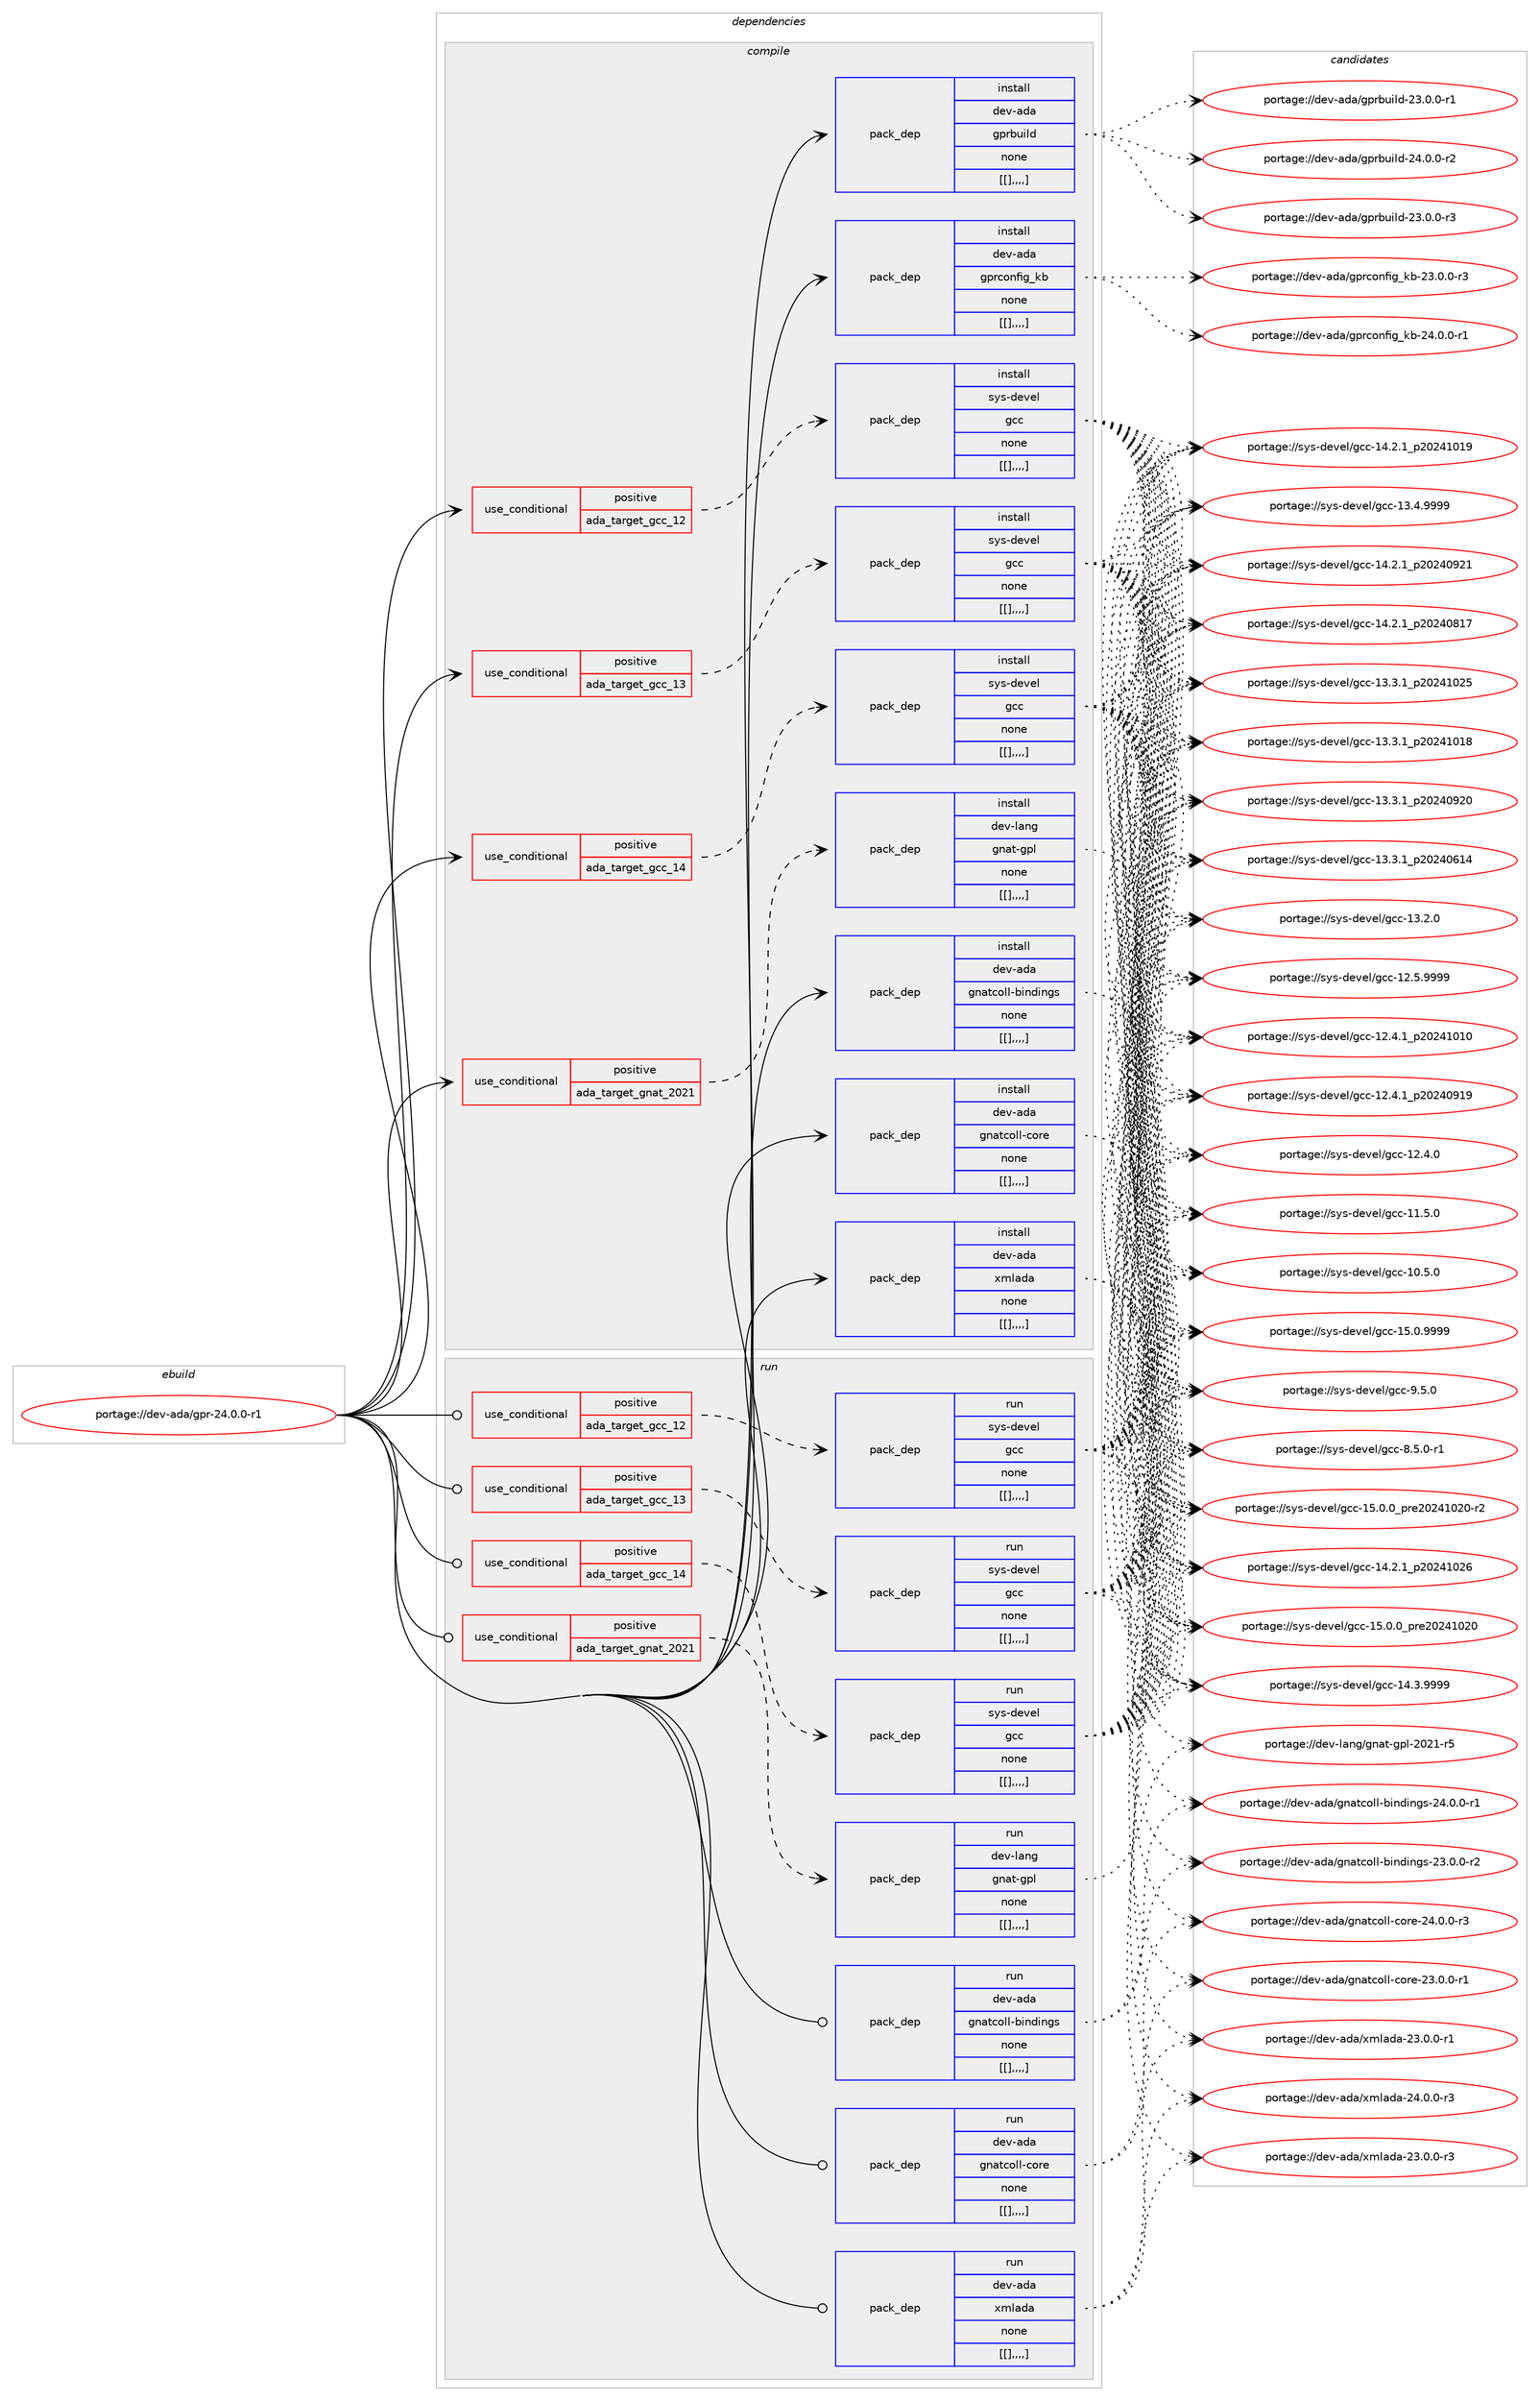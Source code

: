 digraph prolog {

# *************
# Graph options
# *************

newrank=true;
concentrate=true;
compound=true;
graph [rankdir=LR,fontname=Helvetica,fontsize=10,ranksep=1.5];#, ranksep=2.5, nodesep=0.2];
edge  [arrowhead=vee];
node  [fontname=Helvetica,fontsize=10];

# **********
# The ebuild
# **********

subgraph cluster_leftcol {
color=gray;
label=<<i>ebuild</i>>;
id [label="portage://dev-ada/gpr-24.0.0-r1", color=red, width=4, href="../dev-ada/gpr-24.0.0-r1.svg"];
}

# ****************
# The dependencies
# ****************

subgraph cluster_midcol {
color=gray;
label=<<i>dependencies</i>>;
subgraph cluster_compile {
fillcolor="#eeeeee";
style=filled;
label=<<i>compile</i>>;
subgraph cond18018 {
dependency66988 [label=<<TABLE BORDER="0" CELLBORDER="1" CELLSPACING="0" CELLPADDING="4"><TR><TD ROWSPAN="3" CELLPADDING="10">use_conditional</TD></TR><TR><TD>positive</TD></TR><TR><TD>ada_target_gcc_12</TD></TR></TABLE>>, shape=none, color=red];
subgraph pack48021 {
dependency67126 [label=<<TABLE BORDER="0" CELLBORDER="1" CELLSPACING="0" CELLPADDING="4" WIDTH="220"><TR><TD ROWSPAN="6" CELLPADDING="30">pack_dep</TD></TR><TR><TD WIDTH="110">install</TD></TR><TR><TD>sys-devel</TD></TR><TR><TD>gcc</TD></TR><TR><TD>none</TD></TR><TR><TD>[[],,,,]</TD></TR></TABLE>>, shape=none, color=blue];
}
dependency66988:e -> dependency67126:w [weight=20,style="dashed",arrowhead="vee"];
}
id:e -> dependency66988:w [weight=20,style="solid",arrowhead="vee"];
subgraph cond18088 {
dependency67166 [label=<<TABLE BORDER="0" CELLBORDER="1" CELLSPACING="0" CELLPADDING="4"><TR><TD ROWSPAN="3" CELLPADDING="10">use_conditional</TD></TR><TR><TD>positive</TD></TR><TR><TD>ada_target_gcc_13</TD></TR></TABLE>>, shape=none, color=red];
subgraph pack48102 {
dependency67227 [label=<<TABLE BORDER="0" CELLBORDER="1" CELLSPACING="0" CELLPADDING="4" WIDTH="220"><TR><TD ROWSPAN="6" CELLPADDING="30">pack_dep</TD></TR><TR><TD WIDTH="110">install</TD></TR><TR><TD>sys-devel</TD></TR><TR><TD>gcc</TD></TR><TR><TD>none</TD></TR><TR><TD>[[],,,,]</TD></TR></TABLE>>, shape=none, color=blue];
}
dependency67166:e -> dependency67227:w [weight=20,style="dashed",arrowhead="vee"];
}
id:e -> dependency67166:w [weight=20,style="solid",arrowhead="vee"];
subgraph cond18131 {
dependency67269 [label=<<TABLE BORDER="0" CELLBORDER="1" CELLSPACING="0" CELLPADDING="4"><TR><TD ROWSPAN="3" CELLPADDING="10">use_conditional</TD></TR><TR><TD>positive</TD></TR><TR><TD>ada_target_gcc_14</TD></TR></TABLE>>, shape=none, color=red];
subgraph pack48155 {
dependency67271 [label=<<TABLE BORDER="0" CELLBORDER="1" CELLSPACING="0" CELLPADDING="4" WIDTH="220"><TR><TD ROWSPAN="6" CELLPADDING="30">pack_dep</TD></TR><TR><TD WIDTH="110">install</TD></TR><TR><TD>sys-devel</TD></TR><TR><TD>gcc</TD></TR><TR><TD>none</TD></TR><TR><TD>[[],,,,]</TD></TR></TABLE>>, shape=none, color=blue];
}
dependency67269:e -> dependency67271:w [weight=20,style="dashed",arrowhead="vee"];
}
id:e -> dependency67269:w [weight=20,style="solid",arrowhead="vee"];
subgraph cond18138 {
dependency67295 [label=<<TABLE BORDER="0" CELLBORDER="1" CELLSPACING="0" CELLPADDING="4"><TR><TD ROWSPAN="3" CELLPADDING="10">use_conditional</TD></TR><TR><TD>positive</TD></TR><TR><TD>ada_target_gnat_2021</TD></TR></TABLE>>, shape=none, color=red];
subgraph pack48233 {
dependency67396 [label=<<TABLE BORDER="0" CELLBORDER="1" CELLSPACING="0" CELLPADDING="4" WIDTH="220"><TR><TD ROWSPAN="6" CELLPADDING="30">pack_dep</TD></TR><TR><TD WIDTH="110">install</TD></TR><TR><TD>dev-lang</TD></TR><TR><TD>gnat-gpl</TD></TR><TR><TD>none</TD></TR><TR><TD>[[],,,,]</TD></TR></TABLE>>, shape=none, color=blue];
}
dependency67295:e -> dependency67396:w [weight=20,style="dashed",arrowhead="vee"];
}
id:e -> dependency67295:w [weight=20,style="solid",arrowhead="vee"];
subgraph pack48234 {
dependency67446 [label=<<TABLE BORDER="0" CELLBORDER="1" CELLSPACING="0" CELLPADDING="4" WIDTH="220"><TR><TD ROWSPAN="6" CELLPADDING="30">pack_dep</TD></TR><TR><TD WIDTH="110">install</TD></TR><TR><TD>dev-ada</TD></TR><TR><TD>gnatcoll-bindings</TD></TR><TR><TD>none</TD></TR><TR><TD>[[],,,,]</TD></TR></TABLE>>, shape=none, color=blue];
}
id:e -> dependency67446:w [weight=20,style="solid",arrowhead="vee"];
subgraph pack48273 {
dependency67458 [label=<<TABLE BORDER="0" CELLBORDER="1" CELLSPACING="0" CELLPADDING="4" WIDTH="220"><TR><TD ROWSPAN="6" CELLPADDING="30">pack_dep</TD></TR><TR><TD WIDTH="110">install</TD></TR><TR><TD>dev-ada</TD></TR><TR><TD>gnatcoll-core</TD></TR><TR><TD>none</TD></TR><TR><TD>[[],,,,]</TD></TR></TABLE>>, shape=none, color=blue];
}
id:e -> dependency67458:w [weight=20,style="solid",arrowhead="vee"];
subgraph pack48279 {
dependency67478 [label=<<TABLE BORDER="0" CELLBORDER="1" CELLSPACING="0" CELLPADDING="4" WIDTH="220"><TR><TD ROWSPAN="6" CELLPADDING="30">pack_dep</TD></TR><TR><TD WIDTH="110">install</TD></TR><TR><TD>dev-ada</TD></TR><TR><TD>gprbuild</TD></TR><TR><TD>none</TD></TR><TR><TD>[[],,,,]</TD></TR></TABLE>>, shape=none, color=blue];
}
id:e -> dependency67478:w [weight=20,style="solid",arrowhead="vee"];
subgraph pack48327 {
dependency67583 [label=<<TABLE BORDER="0" CELLBORDER="1" CELLSPACING="0" CELLPADDING="4" WIDTH="220"><TR><TD ROWSPAN="6" CELLPADDING="30">pack_dep</TD></TR><TR><TD WIDTH="110">install</TD></TR><TR><TD>dev-ada</TD></TR><TR><TD>gprconfig_kb</TD></TR><TR><TD>none</TD></TR><TR><TD>[[],,,,]</TD></TR></TABLE>>, shape=none, color=blue];
}
id:e -> dependency67583:w [weight=20,style="solid",arrowhead="vee"];
subgraph pack48442 {
dependency67758 [label=<<TABLE BORDER="0" CELLBORDER="1" CELLSPACING="0" CELLPADDING="4" WIDTH="220"><TR><TD ROWSPAN="6" CELLPADDING="30">pack_dep</TD></TR><TR><TD WIDTH="110">install</TD></TR><TR><TD>dev-ada</TD></TR><TR><TD>xmlada</TD></TR><TR><TD>none</TD></TR><TR><TD>[[],,,,]</TD></TR></TABLE>>, shape=none, color=blue];
}
id:e -> dependency67758:w [weight=20,style="solid",arrowhead="vee"];
}
subgraph cluster_compileandrun {
fillcolor="#eeeeee";
style=filled;
label=<<i>compile and run</i>>;
}
subgraph cluster_run {
fillcolor="#eeeeee";
style=filled;
label=<<i>run</i>>;
subgraph cond18278 {
dependency67791 [label=<<TABLE BORDER="0" CELLBORDER="1" CELLSPACING="0" CELLPADDING="4"><TR><TD ROWSPAN="3" CELLPADDING="10">use_conditional</TD></TR><TR><TD>positive</TD></TR><TR><TD>ada_target_gcc_12</TD></TR></TABLE>>, shape=none, color=red];
subgraph pack48545 {
dependency67879 [label=<<TABLE BORDER="0" CELLBORDER="1" CELLSPACING="0" CELLPADDING="4" WIDTH="220"><TR><TD ROWSPAN="6" CELLPADDING="30">pack_dep</TD></TR><TR><TD WIDTH="110">run</TD></TR><TR><TD>sys-devel</TD></TR><TR><TD>gcc</TD></TR><TR><TD>none</TD></TR><TR><TD>[[],,,,]</TD></TR></TABLE>>, shape=none, color=blue];
}
dependency67791:e -> dependency67879:w [weight=20,style="dashed",arrowhead="vee"];
}
id:e -> dependency67791:w [weight=20,style="solid",arrowhead="odot"];
subgraph cond18304 {
dependency67901 [label=<<TABLE BORDER="0" CELLBORDER="1" CELLSPACING="0" CELLPADDING="4"><TR><TD ROWSPAN="3" CELLPADDING="10">use_conditional</TD></TR><TR><TD>positive</TD></TR><TR><TD>ada_target_gcc_13</TD></TR></TABLE>>, shape=none, color=red];
subgraph pack48644 {
dependency67981 [label=<<TABLE BORDER="0" CELLBORDER="1" CELLSPACING="0" CELLPADDING="4" WIDTH="220"><TR><TD ROWSPAN="6" CELLPADDING="30">pack_dep</TD></TR><TR><TD WIDTH="110">run</TD></TR><TR><TD>sys-devel</TD></TR><TR><TD>gcc</TD></TR><TR><TD>none</TD></TR><TR><TD>[[],,,,]</TD></TR></TABLE>>, shape=none, color=blue];
}
dependency67901:e -> dependency67981:w [weight=20,style="dashed",arrowhead="vee"];
}
id:e -> dependency67901:w [weight=20,style="solid",arrowhead="odot"];
subgraph cond18323 {
dependency67987 [label=<<TABLE BORDER="0" CELLBORDER="1" CELLSPACING="0" CELLPADDING="4"><TR><TD ROWSPAN="3" CELLPADDING="10">use_conditional</TD></TR><TR><TD>positive</TD></TR><TR><TD>ada_target_gcc_14</TD></TR></TABLE>>, shape=none, color=red];
subgraph pack48674 {
dependency67988 [label=<<TABLE BORDER="0" CELLBORDER="1" CELLSPACING="0" CELLPADDING="4" WIDTH="220"><TR><TD ROWSPAN="6" CELLPADDING="30">pack_dep</TD></TR><TR><TD WIDTH="110">run</TD></TR><TR><TD>sys-devel</TD></TR><TR><TD>gcc</TD></TR><TR><TD>none</TD></TR><TR><TD>[[],,,,]</TD></TR></TABLE>>, shape=none, color=blue];
}
dependency67987:e -> dependency67988:w [weight=20,style="dashed",arrowhead="vee"];
}
id:e -> dependency67987:w [weight=20,style="solid",arrowhead="odot"];
subgraph cond18325 {
dependency67995 [label=<<TABLE BORDER="0" CELLBORDER="1" CELLSPACING="0" CELLPADDING="4"><TR><TD ROWSPAN="3" CELLPADDING="10">use_conditional</TD></TR><TR><TD>positive</TD></TR><TR><TD>ada_target_gnat_2021</TD></TR></TABLE>>, shape=none, color=red];
subgraph pack48696 {
dependency68013 [label=<<TABLE BORDER="0" CELLBORDER="1" CELLSPACING="0" CELLPADDING="4" WIDTH="220"><TR><TD ROWSPAN="6" CELLPADDING="30">pack_dep</TD></TR><TR><TD WIDTH="110">run</TD></TR><TR><TD>dev-lang</TD></TR><TR><TD>gnat-gpl</TD></TR><TR><TD>none</TD></TR><TR><TD>[[],,,,]</TD></TR></TABLE>>, shape=none, color=blue];
}
dependency67995:e -> dependency68013:w [weight=20,style="dashed",arrowhead="vee"];
}
id:e -> dependency67995:w [weight=20,style="solid",arrowhead="odot"];
subgraph pack48700 {
dependency68029 [label=<<TABLE BORDER="0" CELLBORDER="1" CELLSPACING="0" CELLPADDING="4" WIDTH="220"><TR><TD ROWSPAN="6" CELLPADDING="30">pack_dep</TD></TR><TR><TD WIDTH="110">run</TD></TR><TR><TD>dev-ada</TD></TR><TR><TD>gnatcoll-bindings</TD></TR><TR><TD>none</TD></TR><TR><TD>[[],,,,]</TD></TR></TABLE>>, shape=none, color=blue];
}
id:e -> dependency68029:w [weight=20,style="solid",arrowhead="odot"];
subgraph pack48715 {
dependency68046 [label=<<TABLE BORDER="0" CELLBORDER="1" CELLSPACING="0" CELLPADDING="4" WIDTH="220"><TR><TD ROWSPAN="6" CELLPADDING="30">pack_dep</TD></TR><TR><TD WIDTH="110">run</TD></TR><TR><TD>dev-ada</TD></TR><TR><TD>gnatcoll-core</TD></TR><TR><TD>none</TD></TR><TR><TD>[[],,,,]</TD></TR></TABLE>>, shape=none, color=blue];
}
id:e -> dependency68046:w [weight=20,style="solid",arrowhead="odot"];
subgraph pack48743 {
dependency68063 [label=<<TABLE BORDER="0" CELLBORDER="1" CELLSPACING="0" CELLPADDING="4" WIDTH="220"><TR><TD ROWSPAN="6" CELLPADDING="30">pack_dep</TD></TR><TR><TD WIDTH="110">run</TD></TR><TR><TD>dev-ada</TD></TR><TR><TD>xmlada</TD></TR><TR><TD>none</TD></TR><TR><TD>[[],,,,]</TD></TR></TABLE>>, shape=none, color=blue];
}
id:e -> dependency68063:w [weight=20,style="solid",arrowhead="odot"];
}
}

# **************
# The candidates
# **************

subgraph cluster_choices {
rank=same;
color=gray;
label=<<i>candidates</i>>;

subgraph choice47615 {
color=black;
nodesep=1;
choice1151211154510010111810110847103999945495346484657575757 [label="portage://sys-devel/gcc-15.0.9999", color=red, width=4,href="../sys-devel/gcc-15.0.9999.svg"];
choice11512111545100101118101108471039999454953464846489511211410150485052494850484511450 [label="portage://sys-devel/gcc-15.0.0_pre20241020-r2", color=red, width=4,href="../sys-devel/gcc-15.0.0_pre20241020-r2.svg"];
choice1151211154510010111810110847103999945495346484648951121141015048505249485048 [label="portage://sys-devel/gcc-15.0.0_pre20241020", color=red, width=4,href="../sys-devel/gcc-15.0.0_pre20241020.svg"];
choice1151211154510010111810110847103999945495246514657575757 [label="portage://sys-devel/gcc-14.3.9999", color=red, width=4,href="../sys-devel/gcc-14.3.9999.svg"];
choice1151211154510010111810110847103999945495246504649951125048505249485054 [label="portage://sys-devel/gcc-14.2.1_p20241026", color=red, width=4,href="../sys-devel/gcc-14.2.1_p20241026.svg"];
choice1151211154510010111810110847103999945495246504649951125048505249484957 [label="portage://sys-devel/gcc-14.2.1_p20241019", color=red, width=4,href="../sys-devel/gcc-14.2.1_p20241019.svg"];
choice1151211154510010111810110847103999945495246504649951125048505248575049 [label="portage://sys-devel/gcc-14.2.1_p20240921", color=red, width=4,href="../sys-devel/gcc-14.2.1_p20240921.svg"];
choice1151211154510010111810110847103999945495246504649951125048505248564955 [label="portage://sys-devel/gcc-14.2.1_p20240817", color=red, width=4,href="../sys-devel/gcc-14.2.1_p20240817.svg"];
choice1151211154510010111810110847103999945495146524657575757 [label="portage://sys-devel/gcc-13.4.9999", color=red, width=4,href="../sys-devel/gcc-13.4.9999.svg"];
choice1151211154510010111810110847103999945495146514649951125048505249485053 [label="portage://sys-devel/gcc-13.3.1_p20241025", color=red, width=4,href="../sys-devel/gcc-13.3.1_p20241025.svg"];
choice1151211154510010111810110847103999945495146514649951125048505249484956 [label="portage://sys-devel/gcc-13.3.1_p20241018", color=red, width=4,href="../sys-devel/gcc-13.3.1_p20241018.svg"];
choice1151211154510010111810110847103999945495146514649951125048505248575048 [label="portage://sys-devel/gcc-13.3.1_p20240920", color=red, width=4,href="../sys-devel/gcc-13.3.1_p20240920.svg"];
choice1151211154510010111810110847103999945495146514649951125048505248544952 [label="portage://sys-devel/gcc-13.3.1_p20240614", color=red, width=4,href="../sys-devel/gcc-13.3.1_p20240614.svg"];
choice1151211154510010111810110847103999945495146504648 [label="portage://sys-devel/gcc-13.2.0", color=red, width=4,href="../sys-devel/gcc-13.2.0.svg"];
choice1151211154510010111810110847103999945495046534657575757 [label="portage://sys-devel/gcc-12.5.9999", color=red, width=4,href="../sys-devel/gcc-12.5.9999.svg"];
choice1151211154510010111810110847103999945495046524649951125048505249484948 [label="portage://sys-devel/gcc-12.4.1_p20241010", color=red, width=4,href="../sys-devel/gcc-12.4.1_p20241010.svg"];
choice1151211154510010111810110847103999945495046524649951125048505248574957 [label="portage://sys-devel/gcc-12.4.1_p20240919", color=red, width=4,href="../sys-devel/gcc-12.4.1_p20240919.svg"];
choice1151211154510010111810110847103999945495046524648 [label="portage://sys-devel/gcc-12.4.0", color=red, width=4,href="../sys-devel/gcc-12.4.0.svg"];
choice1151211154510010111810110847103999945494946534648 [label="portage://sys-devel/gcc-11.5.0", color=red, width=4,href="../sys-devel/gcc-11.5.0.svg"];
choice1151211154510010111810110847103999945494846534648 [label="portage://sys-devel/gcc-10.5.0", color=red, width=4,href="../sys-devel/gcc-10.5.0.svg"];
choice11512111545100101118101108471039999455746534648 [label="portage://sys-devel/gcc-9.5.0", color=red, width=4,href="../sys-devel/gcc-9.5.0.svg"];
choice115121115451001011181011084710399994556465346484511449 [label="portage://sys-devel/gcc-8.5.0-r1", color=red, width=4,href="../sys-devel/gcc-8.5.0-r1.svg"];
dependency67126:e -> choice1151211154510010111810110847103999945495346484657575757:w [style=dotted,weight="100"];
dependency67126:e -> choice11512111545100101118101108471039999454953464846489511211410150485052494850484511450:w [style=dotted,weight="100"];
dependency67126:e -> choice1151211154510010111810110847103999945495346484648951121141015048505249485048:w [style=dotted,weight="100"];
dependency67126:e -> choice1151211154510010111810110847103999945495246514657575757:w [style=dotted,weight="100"];
dependency67126:e -> choice1151211154510010111810110847103999945495246504649951125048505249485054:w [style=dotted,weight="100"];
dependency67126:e -> choice1151211154510010111810110847103999945495246504649951125048505249484957:w [style=dotted,weight="100"];
dependency67126:e -> choice1151211154510010111810110847103999945495246504649951125048505248575049:w [style=dotted,weight="100"];
dependency67126:e -> choice1151211154510010111810110847103999945495246504649951125048505248564955:w [style=dotted,weight="100"];
dependency67126:e -> choice1151211154510010111810110847103999945495146524657575757:w [style=dotted,weight="100"];
dependency67126:e -> choice1151211154510010111810110847103999945495146514649951125048505249485053:w [style=dotted,weight="100"];
dependency67126:e -> choice1151211154510010111810110847103999945495146514649951125048505249484956:w [style=dotted,weight="100"];
dependency67126:e -> choice1151211154510010111810110847103999945495146514649951125048505248575048:w [style=dotted,weight="100"];
dependency67126:e -> choice1151211154510010111810110847103999945495146514649951125048505248544952:w [style=dotted,weight="100"];
dependency67126:e -> choice1151211154510010111810110847103999945495146504648:w [style=dotted,weight="100"];
dependency67126:e -> choice1151211154510010111810110847103999945495046534657575757:w [style=dotted,weight="100"];
dependency67126:e -> choice1151211154510010111810110847103999945495046524649951125048505249484948:w [style=dotted,weight="100"];
dependency67126:e -> choice1151211154510010111810110847103999945495046524649951125048505248574957:w [style=dotted,weight="100"];
dependency67126:e -> choice1151211154510010111810110847103999945495046524648:w [style=dotted,weight="100"];
dependency67126:e -> choice1151211154510010111810110847103999945494946534648:w [style=dotted,weight="100"];
dependency67126:e -> choice1151211154510010111810110847103999945494846534648:w [style=dotted,weight="100"];
dependency67126:e -> choice11512111545100101118101108471039999455746534648:w [style=dotted,weight="100"];
dependency67126:e -> choice115121115451001011181011084710399994556465346484511449:w [style=dotted,weight="100"];
}
subgraph choice47686 {
color=black;
nodesep=1;
choice1151211154510010111810110847103999945495346484657575757 [label="portage://sys-devel/gcc-15.0.9999", color=red, width=4,href="../sys-devel/gcc-15.0.9999.svg"];
choice11512111545100101118101108471039999454953464846489511211410150485052494850484511450 [label="portage://sys-devel/gcc-15.0.0_pre20241020-r2", color=red, width=4,href="../sys-devel/gcc-15.0.0_pre20241020-r2.svg"];
choice1151211154510010111810110847103999945495346484648951121141015048505249485048 [label="portage://sys-devel/gcc-15.0.0_pre20241020", color=red, width=4,href="../sys-devel/gcc-15.0.0_pre20241020.svg"];
choice1151211154510010111810110847103999945495246514657575757 [label="portage://sys-devel/gcc-14.3.9999", color=red, width=4,href="../sys-devel/gcc-14.3.9999.svg"];
choice1151211154510010111810110847103999945495246504649951125048505249485054 [label="portage://sys-devel/gcc-14.2.1_p20241026", color=red, width=4,href="../sys-devel/gcc-14.2.1_p20241026.svg"];
choice1151211154510010111810110847103999945495246504649951125048505249484957 [label="portage://sys-devel/gcc-14.2.1_p20241019", color=red, width=4,href="../sys-devel/gcc-14.2.1_p20241019.svg"];
choice1151211154510010111810110847103999945495246504649951125048505248575049 [label="portage://sys-devel/gcc-14.2.1_p20240921", color=red, width=4,href="../sys-devel/gcc-14.2.1_p20240921.svg"];
choice1151211154510010111810110847103999945495246504649951125048505248564955 [label="portage://sys-devel/gcc-14.2.1_p20240817", color=red, width=4,href="../sys-devel/gcc-14.2.1_p20240817.svg"];
choice1151211154510010111810110847103999945495146524657575757 [label="portage://sys-devel/gcc-13.4.9999", color=red, width=4,href="../sys-devel/gcc-13.4.9999.svg"];
choice1151211154510010111810110847103999945495146514649951125048505249485053 [label="portage://sys-devel/gcc-13.3.1_p20241025", color=red, width=4,href="../sys-devel/gcc-13.3.1_p20241025.svg"];
choice1151211154510010111810110847103999945495146514649951125048505249484956 [label="portage://sys-devel/gcc-13.3.1_p20241018", color=red, width=4,href="../sys-devel/gcc-13.3.1_p20241018.svg"];
choice1151211154510010111810110847103999945495146514649951125048505248575048 [label="portage://sys-devel/gcc-13.3.1_p20240920", color=red, width=4,href="../sys-devel/gcc-13.3.1_p20240920.svg"];
choice1151211154510010111810110847103999945495146514649951125048505248544952 [label="portage://sys-devel/gcc-13.3.1_p20240614", color=red, width=4,href="../sys-devel/gcc-13.3.1_p20240614.svg"];
choice1151211154510010111810110847103999945495146504648 [label="portage://sys-devel/gcc-13.2.0", color=red, width=4,href="../sys-devel/gcc-13.2.0.svg"];
choice1151211154510010111810110847103999945495046534657575757 [label="portage://sys-devel/gcc-12.5.9999", color=red, width=4,href="../sys-devel/gcc-12.5.9999.svg"];
choice1151211154510010111810110847103999945495046524649951125048505249484948 [label="portage://sys-devel/gcc-12.4.1_p20241010", color=red, width=4,href="../sys-devel/gcc-12.4.1_p20241010.svg"];
choice1151211154510010111810110847103999945495046524649951125048505248574957 [label="portage://sys-devel/gcc-12.4.1_p20240919", color=red, width=4,href="../sys-devel/gcc-12.4.1_p20240919.svg"];
choice1151211154510010111810110847103999945495046524648 [label="portage://sys-devel/gcc-12.4.0", color=red, width=4,href="../sys-devel/gcc-12.4.0.svg"];
choice1151211154510010111810110847103999945494946534648 [label="portage://sys-devel/gcc-11.5.0", color=red, width=4,href="../sys-devel/gcc-11.5.0.svg"];
choice1151211154510010111810110847103999945494846534648 [label="portage://sys-devel/gcc-10.5.0", color=red, width=4,href="../sys-devel/gcc-10.5.0.svg"];
choice11512111545100101118101108471039999455746534648 [label="portage://sys-devel/gcc-9.5.0", color=red, width=4,href="../sys-devel/gcc-9.5.0.svg"];
choice115121115451001011181011084710399994556465346484511449 [label="portage://sys-devel/gcc-8.5.0-r1", color=red, width=4,href="../sys-devel/gcc-8.5.0-r1.svg"];
dependency67227:e -> choice1151211154510010111810110847103999945495346484657575757:w [style=dotted,weight="100"];
dependency67227:e -> choice11512111545100101118101108471039999454953464846489511211410150485052494850484511450:w [style=dotted,weight="100"];
dependency67227:e -> choice1151211154510010111810110847103999945495346484648951121141015048505249485048:w [style=dotted,weight="100"];
dependency67227:e -> choice1151211154510010111810110847103999945495246514657575757:w [style=dotted,weight="100"];
dependency67227:e -> choice1151211154510010111810110847103999945495246504649951125048505249485054:w [style=dotted,weight="100"];
dependency67227:e -> choice1151211154510010111810110847103999945495246504649951125048505249484957:w [style=dotted,weight="100"];
dependency67227:e -> choice1151211154510010111810110847103999945495246504649951125048505248575049:w [style=dotted,weight="100"];
dependency67227:e -> choice1151211154510010111810110847103999945495246504649951125048505248564955:w [style=dotted,weight="100"];
dependency67227:e -> choice1151211154510010111810110847103999945495146524657575757:w [style=dotted,weight="100"];
dependency67227:e -> choice1151211154510010111810110847103999945495146514649951125048505249485053:w [style=dotted,weight="100"];
dependency67227:e -> choice1151211154510010111810110847103999945495146514649951125048505249484956:w [style=dotted,weight="100"];
dependency67227:e -> choice1151211154510010111810110847103999945495146514649951125048505248575048:w [style=dotted,weight="100"];
dependency67227:e -> choice1151211154510010111810110847103999945495146514649951125048505248544952:w [style=dotted,weight="100"];
dependency67227:e -> choice1151211154510010111810110847103999945495146504648:w [style=dotted,weight="100"];
dependency67227:e -> choice1151211154510010111810110847103999945495046534657575757:w [style=dotted,weight="100"];
dependency67227:e -> choice1151211154510010111810110847103999945495046524649951125048505249484948:w [style=dotted,weight="100"];
dependency67227:e -> choice1151211154510010111810110847103999945495046524649951125048505248574957:w [style=dotted,weight="100"];
dependency67227:e -> choice1151211154510010111810110847103999945495046524648:w [style=dotted,weight="100"];
dependency67227:e -> choice1151211154510010111810110847103999945494946534648:w [style=dotted,weight="100"];
dependency67227:e -> choice1151211154510010111810110847103999945494846534648:w [style=dotted,weight="100"];
dependency67227:e -> choice11512111545100101118101108471039999455746534648:w [style=dotted,weight="100"];
dependency67227:e -> choice115121115451001011181011084710399994556465346484511449:w [style=dotted,weight="100"];
}
subgraph choice47724 {
color=black;
nodesep=1;
choice1151211154510010111810110847103999945495346484657575757 [label="portage://sys-devel/gcc-15.0.9999", color=red, width=4,href="../sys-devel/gcc-15.0.9999.svg"];
choice11512111545100101118101108471039999454953464846489511211410150485052494850484511450 [label="portage://sys-devel/gcc-15.0.0_pre20241020-r2", color=red, width=4,href="../sys-devel/gcc-15.0.0_pre20241020-r2.svg"];
choice1151211154510010111810110847103999945495346484648951121141015048505249485048 [label="portage://sys-devel/gcc-15.0.0_pre20241020", color=red, width=4,href="../sys-devel/gcc-15.0.0_pre20241020.svg"];
choice1151211154510010111810110847103999945495246514657575757 [label="portage://sys-devel/gcc-14.3.9999", color=red, width=4,href="../sys-devel/gcc-14.3.9999.svg"];
choice1151211154510010111810110847103999945495246504649951125048505249485054 [label="portage://sys-devel/gcc-14.2.1_p20241026", color=red, width=4,href="../sys-devel/gcc-14.2.1_p20241026.svg"];
choice1151211154510010111810110847103999945495246504649951125048505249484957 [label="portage://sys-devel/gcc-14.2.1_p20241019", color=red, width=4,href="../sys-devel/gcc-14.2.1_p20241019.svg"];
choice1151211154510010111810110847103999945495246504649951125048505248575049 [label="portage://sys-devel/gcc-14.2.1_p20240921", color=red, width=4,href="../sys-devel/gcc-14.2.1_p20240921.svg"];
choice1151211154510010111810110847103999945495246504649951125048505248564955 [label="portage://sys-devel/gcc-14.2.1_p20240817", color=red, width=4,href="../sys-devel/gcc-14.2.1_p20240817.svg"];
choice1151211154510010111810110847103999945495146524657575757 [label="portage://sys-devel/gcc-13.4.9999", color=red, width=4,href="../sys-devel/gcc-13.4.9999.svg"];
choice1151211154510010111810110847103999945495146514649951125048505249485053 [label="portage://sys-devel/gcc-13.3.1_p20241025", color=red, width=4,href="../sys-devel/gcc-13.3.1_p20241025.svg"];
choice1151211154510010111810110847103999945495146514649951125048505249484956 [label="portage://sys-devel/gcc-13.3.1_p20241018", color=red, width=4,href="../sys-devel/gcc-13.3.1_p20241018.svg"];
choice1151211154510010111810110847103999945495146514649951125048505248575048 [label="portage://sys-devel/gcc-13.3.1_p20240920", color=red, width=4,href="../sys-devel/gcc-13.3.1_p20240920.svg"];
choice1151211154510010111810110847103999945495146514649951125048505248544952 [label="portage://sys-devel/gcc-13.3.1_p20240614", color=red, width=4,href="../sys-devel/gcc-13.3.1_p20240614.svg"];
choice1151211154510010111810110847103999945495146504648 [label="portage://sys-devel/gcc-13.2.0", color=red, width=4,href="../sys-devel/gcc-13.2.0.svg"];
choice1151211154510010111810110847103999945495046534657575757 [label="portage://sys-devel/gcc-12.5.9999", color=red, width=4,href="../sys-devel/gcc-12.5.9999.svg"];
choice1151211154510010111810110847103999945495046524649951125048505249484948 [label="portage://sys-devel/gcc-12.4.1_p20241010", color=red, width=4,href="../sys-devel/gcc-12.4.1_p20241010.svg"];
choice1151211154510010111810110847103999945495046524649951125048505248574957 [label="portage://sys-devel/gcc-12.4.1_p20240919", color=red, width=4,href="../sys-devel/gcc-12.4.1_p20240919.svg"];
choice1151211154510010111810110847103999945495046524648 [label="portage://sys-devel/gcc-12.4.0", color=red, width=4,href="../sys-devel/gcc-12.4.0.svg"];
choice1151211154510010111810110847103999945494946534648 [label="portage://sys-devel/gcc-11.5.0", color=red, width=4,href="../sys-devel/gcc-11.5.0.svg"];
choice1151211154510010111810110847103999945494846534648 [label="portage://sys-devel/gcc-10.5.0", color=red, width=4,href="../sys-devel/gcc-10.5.0.svg"];
choice11512111545100101118101108471039999455746534648 [label="portage://sys-devel/gcc-9.5.0", color=red, width=4,href="../sys-devel/gcc-9.5.0.svg"];
choice115121115451001011181011084710399994556465346484511449 [label="portage://sys-devel/gcc-8.5.0-r1", color=red, width=4,href="../sys-devel/gcc-8.5.0-r1.svg"];
dependency67271:e -> choice1151211154510010111810110847103999945495346484657575757:w [style=dotted,weight="100"];
dependency67271:e -> choice11512111545100101118101108471039999454953464846489511211410150485052494850484511450:w [style=dotted,weight="100"];
dependency67271:e -> choice1151211154510010111810110847103999945495346484648951121141015048505249485048:w [style=dotted,weight="100"];
dependency67271:e -> choice1151211154510010111810110847103999945495246514657575757:w [style=dotted,weight="100"];
dependency67271:e -> choice1151211154510010111810110847103999945495246504649951125048505249485054:w [style=dotted,weight="100"];
dependency67271:e -> choice1151211154510010111810110847103999945495246504649951125048505249484957:w [style=dotted,weight="100"];
dependency67271:e -> choice1151211154510010111810110847103999945495246504649951125048505248575049:w [style=dotted,weight="100"];
dependency67271:e -> choice1151211154510010111810110847103999945495246504649951125048505248564955:w [style=dotted,weight="100"];
dependency67271:e -> choice1151211154510010111810110847103999945495146524657575757:w [style=dotted,weight="100"];
dependency67271:e -> choice1151211154510010111810110847103999945495146514649951125048505249485053:w [style=dotted,weight="100"];
dependency67271:e -> choice1151211154510010111810110847103999945495146514649951125048505249484956:w [style=dotted,weight="100"];
dependency67271:e -> choice1151211154510010111810110847103999945495146514649951125048505248575048:w [style=dotted,weight="100"];
dependency67271:e -> choice1151211154510010111810110847103999945495146514649951125048505248544952:w [style=dotted,weight="100"];
dependency67271:e -> choice1151211154510010111810110847103999945495146504648:w [style=dotted,weight="100"];
dependency67271:e -> choice1151211154510010111810110847103999945495046534657575757:w [style=dotted,weight="100"];
dependency67271:e -> choice1151211154510010111810110847103999945495046524649951125048505249484948:w [style=dotted,weight="100"];
dependency67271:e -> choice1151211154510010111810110847103999945495046524649951125048505248574957:w [style=dotted,weight="100"];
dependency67271:e -> choice1151211154510010111810110847103999945495046524648:w [style=dotted,weight="100"];
dependency67271:e -> choice1151211154510010111810110847103999945494946534648:w [style=dotted,weight="100"];
dependency67271:e -> choice1151211154510010111810110847103999945494846534648:w [style=dotted,weight="100"];
dependency67271:e -> choice11512111545100101118101108471039999455746534648:w [style=dotted,weight="100"];
dependency67271:e -> choice115121115451001011181011084710399994556465346484511449:w [style=dotted,weight="100"];
}
subgraph choice47758 {
color=black;
nodesep=1;
choice100101118451089711010347103110971164510311210845504850494511453 [label="portage://dev-lang/gnat-gpl-2021-r5", color=red, width=4,href="../dev-lang/gnat-gpl-2021-r5.svg"];
dependency67396:e -> choice100101118451089711010347103110971164510311210845504850494511453:w [style=dotted,weight="100"];
}
subgraph choice47763 {
color=black;
nodesep=1;
choice1001011184597100974710311097116991111081084598105110100105110103115455052464846484511449 [label="portage://dev-ada/gnatcoll-bindings-24.0.0-r1", color=red, width=4,href="../dev-ada/gnatcoll-bindings-24.0.0-r1.svg"];
choice1001011184597100974710311097116991111081084598105110100105110103115455051464846484511450 [label="portage://dev-ada/gnatcoll-bindings-23.0.0-r2", color=red, width=4,href="../dev-ada/gnatcoll-bindings-23.0.0-r2.svg"];
dependency67446:e -> choice1001011184597100974710311097116991111081084598105110100105110103115455052464846484511449:w [style=dotted,weight="100"];
dependency67446:e -> choice1001011184597100974710311097116991111081084598105110100105110103115455051464846484511450:w [style=dotted,weight="100"];
}
subgraph choice47769 {
color=black;
nodesep=1;
choice1001011184597100974710311097116991111081084599111114101455052464846484511451 [label="portage://dev-ada/gnatcoll-core-24.0.0-r3", color=red, width=4,href="../dev-ada/gnatcoll-core-24.0.0-r3.svg"];
choice1001011184597100974710311097116991111081084599111114101455051464846484511449 [label="portage://dev-ada/gnatcoll-core-23.0.0-r1", color=red, width=4,href="../dev-ada/gnatcoll-core-23.0.0-r1.svg"];
dependency67458:e -> choice1001011184597100974710311097116991111081084599111114101455052464846484511451:w [style=dotted,weight="100"];
dependency67458:e -> choice1001011184597100974710311097116991111081084599111114101455051464846484511449:w [style=dotted,weight="100"];
}
subgraph choice47820 {
color=black;
nodesep=1;
choice1001011184597100974710311211498117105108100455052464846484511450 [label="portage://dev-ada/gprbuild-24.0.0-r2", color=red, width=4,href="../dev-ada/gprbuild-24.0.0-r2.svg"];
choice1001011184597100974710311211498117105108100455051464846484511451 [label="portage://dev-ada/gprbuild-23.0.0-r3", color=red, width=4,href="../dev-ada/gprbuild-23.0.0-r3.svg"];
choice1001011184597100974710311211498117105108100455051464846484511449 [label="portage://dev-ada/gprbuild-23.0.0-r1", color=red, width=4,href="../dev-ada/gprbuild-23.0.0-r1.svg"];
dependency67478:e -> choice1001011184597100974710311211498117105108100455052464846484511450:w [style=dotted,weight="100"];
dependency67478:e -> choice1001011184597100974710311211498117105108100455051464846484511451:w [style=dotted,weight="100"];
dependency67478:e -> choice1001011184597100974710311211498117105108100455051464846484511449:w [style=dotted,weight="100"];
}
subgraph choice47828 {
color=black;
nodesep=1;
choice10010111845971009747103112114991111101021051039510798455052464846484511449 [label="portage://dev-ada/gprconfig_kb-24.0.0-r1", color=red, width=4,href="../dev-ada/gprconfig_kb-24.0.0-r1.svg"];
choice10010111845971009747103112114991111101021051039510798455051464846484511451 [label="portage://dev-ada/gprconfig_kb-23.0.0-r3", color=red, width=4,href="../dev-ada/gprconfig_kb-23.0.0-r3.svg"];
dependency67583:e -> choice10010111845971009747103112114991111101021051039510798455052464846484511449:w [style=dotted,weight="100"];
dependency67583:e -> choice10010111845971009747103112114991111101021051039510798455051464846484511451:w [style=dotted,weight="100"];
}
subgraph choice47850 {
color=black;
nodesep=1;
choice100101118459710097471201091089710097455052464846484511451 [label="portage://dev-ada/xmlada-24.0.0-r3", color=red, width=4,href="../dev-ada/xmlada-24.0.0-r3.svg"];
choice100101118459710097471201091089710097455051464846484511451 [label="portage://dev-ada/xmlada-23.0.0-r3", color=red, width=4,href="../dev-ada/xmlada-23.0.0-r3.svg"];
choice100101118459710097471201091089710097455051464846484511449 [label="portage://dev-ada/xmlada-23.0.0-r1", color=red, width=4,href="../dev-ada/xmlada-23.0.0-r1.svg"];
dependency67758:e -> choice100101118459710097471201091089710097455052464846484511451:w [style=dotted,weight="100"];
dependency67758:e -> choice100101118459710097471201091089710097455051464846484511451:w [style=dotted,weight="100"];
dependency67758:e -> choice100101118459710097471201091089710097455051464846484511449:w [style=dotted,weight="100"];
}
subgraph choice47857 {
color=black;
nodesep=1;
choice1151211154510010111810110847103999945495346484657575757 [label="portage://sys-devel/gcc-15.0.9999", color=red, width=4,href="../sys-devel/gcc-15.0.9999.svg"];
choice11512111545100101118101108471039999454953464846489511211410150485052494850484511450 [label="portage://sys-devel/gcc-15.0.0_pre20241020-r2", color=red, width=4,href="../sys-devel/gcc-15.0.0_pre20241020-r2.svg"];
choice1151211154510010111810110847103999945495346484648951121141015048505249485048 [label="portage://sys-devel/gcc-15.0.0_pre20241020", color=red, width=4,href="../sys-devel/gcc-15.0.0_pre20241020.svg"];
choice1151211154510010111810110847103999945495246514657575757 [label="portage://sys-devel/gcc-14.3.9999", color=red, width=4,href="../sys-devel/gcc-14.3.9999.svg"];
choice1151211154510010111810110847103999945495246504649951125048505249485054 [label="portage://sys-devel/gcc-14.2.1_p20241026", color=red, width=4,href="../sys-devel/gcc-14.2.1_p20241026.svg"];
choice1151211154510010111810110847103999945495246504649951125048505249484957 [label="portage://sys-devel/gcc-14.2.1_p20241019", color=red, width=4,href="../sys-devel/gcc-14.2.1_p20241019.svg"];
choice1151211154510010111810110847103999945495246504649951125048505248575049 [label="portage://sys-devel/gcc-14.2.1_p20240921", color=red, width=4,href="../sys-devel/gcc-14.2.1_p20240921.svg"];
choice1151211154510010111810110847103999945495246504649951125048505248564955 [label="portage://sys-devel/gcc-14.2.1_p20240817", color=red, width=4,href="../sys-devel/gcc-14.2.1_p20240817.svg"];
choice1151211154510010111810110847103999945495146524657575757 [label="portage://sys-devel/gcc-13.4.9999", color=red, width=4,href="../sys-devel/gcc-13.4.9999.svg"];
choice1151211154510010111810110847103999945495146514649951125048505249485053 [label="portage://sys-devel/gcc-13.3.1_p20241025", color=red, width=4,href="../sys-devel/gcc-13.3.1_p20241025.svg"];
choice1151211154510010111810110847103999945495146514649951125048505249484956 [label="portage://sys-devel/gcc-13.3.1_p20241018", color=red, width=4,href="../sys-devel/gcc-13.3.1_p20241018.svg"];
choice1151211154510010111810110847103999945495146514649951125048505248575048 [label="portage://sys-devel/gcc-13.3.1_p20240920", color=red, width=4,href="../sys-devel/gcc-13.3.1_p20240920.svg"];
choice1151211154510010111810110847103999945495146514649951125048505248544952 [label="portage://sys-devel/gcc-13.3.1_p20240614", color=red, width=4,href="../sys-devel/gcc-13.3.1_p20240614.svg"];
choice1151211154510010111810110847103999945495146504648 [label="portage://sys-devel/gcc-13.2.0", color=red, width=4,href="../sys-devel/gcc-13.2.0.svg"];
choice1151211154510010111810110847103999945495046534657575757 [label="portage://sys-devel/gcc-12.5.9999", color=red, width=4,href="../sys-devel/gcc-12.5.9999.svg"];
choice1151211154510010111810110847103999945495046524649951125048505249484948 [label="portage://sys-devel/gcc-12.4.1_p20241010", color=red, width=4,href="../sys-devel/gcc-12.4.1_p20241010.svg"];
choice1151211154510010111810110847103999945495046524649951125048505248574957 [label="portage://sys-devel/gcc-12.4.1_p20240919", color=red, width=4,href="../sys-devel/gcc-12.4.1_p20240919.svg"];
choice1151211154510010111810110847103999945495046524648 [label="portage://sys-devel/gcc-12.4.0", color=red, width=4,href="../sys-devel/gcc-12.4.0.svg"];
choice1151211154510010111810110847103999945494946534648 [label="portage://sys-devel/gcc-11.5.0", color=red, width=4,href="../sys-devel/gcc-11.5.0.svg"];
choice1151211154510010111810110847103999945494846534648 [label="portage://sys-devel/gcc-10.5.0", color=red, width=4,href="../sys-devel/gcc-10.5.0.svg"];
choice11512111545100101118101108471039999455746534648 [label="portage://sys-devel/gcc-9.5.0", color=red, width=4,href="../sys-devel/gcc-9.5.0.svg"];
choice115121115451001011181011084710399994556465346484511449 [label="portage://sys-devel/gcc-8.5.0-r1", color=red, width=4,href="../sys-devel/gcc-8.5.0-r1.svg"];
dependency67879:e -> choice1151211154510010111810110847103999945495346484657575757:w [style=dotted,weight="100"];
dependency67879:e -> choice11512111545100101118101108471039999454953464846489511211410150485052494850484511450:w [style=dotted,weight="100"];
dependency67879:e -> choice1151211154510010111810110847103999945495346484648951121141015048505249485048:w [style=dotted,weight="100"];
dependency67879:e -> choice1151211154510010111810110847103999945495246514657575757:w [style=dotted,weight="100"];
dependency67879:e -> choice1151211154510010111810110847103999945495246504649951125048505249485054:w [style=dotted,weight="100"];
dependency67879:e -> choice1151211154510010111810110847103999945495246504649951125048505249484957:w [style=dotted,weight="100"];
dependency67879:e -> choice1151211154510010111810110847103999945495246504649951125048505248575049:w [style=dotted,weight="100"];
dependency67879:e -> choice1151211154510010111810110847103999945495246504649951125048505248564955:w [style=dotted,weight="100"];
dependency67879:e -> choice1151211154510010111810110847103999945495146524657575757:w [style=dotted,weight="100"];
dependency67879:e -> choice1151211154510010111810110847103999945495146514649951125048505249485053:w [style=dotted,weight="100"];
dependency67879:e -> choice1151211154510010111810110847103999945495146514649951125048505249484956:w [style=dotted,weight="100"];
dependency67879:e -> choice1151211154510010111810110847103999945495146514649951125048505248575048:w [style=dotted,weight="100"];
dependency67879:e -> choice1151211154510010111810110847103999945495146514649951125048505248544952:w [style=dotted,weight="100"];
dependency67879:e -> choice1151211154510010111810110847103999945495146504648:w [style=dotted,weight="100"];
dependency67879:e -> choice1151211154510010111810110847103999945495046534657575757:w [style=dotted,weight="100"];
dependency67879:e -> choice1151211154510010111810110847103999945495046524649951125048505249484948:w [style=dotted,weight="100"];
dependency67879:e -> choice1151211154510010111810110847103999945495046524649951125048505248574957:w [style=dotted,weight="100"];
dependency67879:e -> choice1151211154510010111810110847103999945495046524648:w [style=dotted,weight="100"];
dependency67879:e -> choice1151211154510010111810110847103999945494946534648:w [style=dotted,weight="100"];
dependency67879:e -> choice1151211154510010111810110847103999945494846534648:w [style=dotted,weight="100"];
dependency67879:e -> choice11512111545100101118101108471039999455746534648:w [style=dotted,weight="100"];
dependency67879:e -> choice115121115451001011181011084710399994556465346484511449:w [style=dotted,weight="100"];
}
subgraph choice47890 {
color=black;
nodesep=1;
choice1151211154510010111810110847103999945495346484657575757 [label="portage://sys-devel/gcc-15.0.9999", color=red, width=4,href="../sys-devel/gcc-15.0.9999.svg"];
choice11512111545100101118101108471039999454953464846489511211410150485052494850484511450 [label="portage://sys-devel/gcc-15.0.0_pre20241020-r2", color=red, width=4,href="../sys-devel/gcc-15.0.0_pre20241020-r2.svg"];
choice1151211154510010111810110847103999945495346484648951121141015048505249485048 [label="portage://sys-devel/gcc-15.0.0_pre20241020", color=red, width=4,href="../sys-devel/gcc-15.0.0_pre20241020.svg"];
choice1151211154510010111810110847103999945495246514657575757 [label="portage://sys-devel/gcc-14.3.9999", color=red, width=4,href="../sys-devel/gcc-14.3.9999.svg"];
choice1151211154510010111810110847103999945495246504649951125048505249485054 [label="portage://sys-devel/gcc-14.2.1_p20241026", color=red, width=4,href="../sys-devel/gcc-14.2.1_p20241026.svg"];
choice1151211154510010111810110847103999945495246504649951125048505249484957 [label="portage://sys-devel/gcc-14.2.1_p20241019", color=red, width=4,href="../sys-devel/gcc-14.2.1_p20241019.svg"];
choice1151211154510010111810110847103999945495246504649951125048505248575049 [label="portage://sys-devel/gcc-14.2.1_p20240921", color=red, width=4,href="../sys-devel/gcc-14.2.1_p20240921.svg"];
choice1151211154510010111810110847103999945495246504649951125048505248564955 [label="portage://sys-devel/gcc-14.2.1_p20240817", color=red, width=4,href="../sys-devel/gcc-14.2.1_p20240817.svg"];
choice1151211154510010111810110847103999945495146524657575757 [label="portage://sys-devel/gcc-13.4.9999", color=red, width=4,href="../sys-devel/gcc-13.4.9999.svg"];
choice1151211154510010111810110847103999945495146514649951125048505249485053 [label="portage://sys-devel/gcc-13.3.1_p20241025", color=red, width=4,href="../sys-devel/gcc-13.3.1_p20241025.svg"];
choice1151211154510010111810110847103999945495146514649951125048505249484956 [label="portage://sys-devel/gcc-13.3.1_p20241018", color=red, width=4,href="../sys-devel/gcc-13.3.1_p20241018.svg"];
choice1151211154510010111810110847103999945495146514649951125048505248575048 [label="portage://sys-devel/gcc-13.3.1_p20240920", color=red, width=4,href="../sys-devel/gcc-13.3.1_p20240920.svg"];
choice1151211154510010111810110847103999945495146514649951125048505248544952 [label="portage://sys-devel/gcc-13.3.1_p20240614", color=red, width=4,href="../sys-devel/gcc-13.3.1_p20240614.svg"];
choice1151211154510010111810110847103999945495146504648 [label="portage://sys-devel/gcc-13.2.0", color=red, width=4,href="../sys-devel/gcc-13.2.0.svg"];
choice1151211154510010111810110847103999945495046534657575757 [label="portage://sys-devel/gcc-12.5.9999", color=red, width=4,href="../sys-devel/gcc-12.5.9999.svg"];
choice1151211154510010111810110847103999945495046524649951125048505249484948 [label="portage://sys-devel/gcc-12.4.1_p20241010", color=red, width=4,href="../sys-devel/gcc-12.4.1_p20241010.svg"];
choice1151211154510010111810110847103999945495046524649951125048505248574957 [label="portage://sys-devel/gcc-12.4.1_p20240919", color=red, width=4,href="../sys-devel/gcc-12.4.1_p20240919.svg"];
choice1151211154510010111810110847103999945495046524648 [label="portage://sys-devel/gcc-12.4.0", color=red, width=4,href="../sys-devel/gcc-12.4.0.svg"];
choice1151211154510010111810110847103999945494946534648 [label="portage://sys-devel/gcc-11.5.0", color=red, width=4,href="../sys-devel/gcc-11.5.0.svg"];
choice1151211154510010111810110847103999945494846534648 [label="portage://sys-devel/gcc-10.5.0", color=red, width=4,href="../sys-devel/gcc-10.5.0.svg"];
choice11512111545100101118101108471039999455746534648 [label="portage://sys-devel/gcc-9.5.0", color=red, width=4,href="../sys-devel/gcc-9.5.0.svg"];
choice115121115451001011181011084710399994556465346484511449 [label="portage://sys-devel/gcc-8.5.0-r1", color=red, width=4,href="../sys-devel/gcc-8.5.0-r1.svg"];
dependency67981:e -> choice1151211154510010111810110847103999945495346484657575757:w [style=dotted,weight="100"];
dependency67981:e -> choice11512111545100101118101108471039999454953464846489511211410150485052494850484511450:w [style=dotted,weight="100"];
dependency67981:e -> choice1151211154510010111810110847103999945495346484648951121141015048505249485048:w [style=dotted,weight="100"];
dependency67981:e -> choice1151211154510010111810110847103999945495246514657575757:w [style=dotted,weight="100"];
dependency67981:e -> choice1151211154510010111810110847103999945495246504649951125048505249485054:w [style=dotted,weight="100"];
dependency67981:e -> choice1151211154510010111810110847103999945495246504649951125048505249484957:w [style=dotted,weight="100"];
dependency67981:e -> choice1151211154510010111810110847103999945495246504649951125048505248575049:w [style=dotted,weight="100"];
dependency67981:e -> choice1151211154510010111810110847103999945495246504649951125048505248564955:w [style=dotted,weight="100"];
dependency67981:e -> choice1151211154510010111810110847103999945495146524657575757:w [style=dotted,weight="100"];
dependency67981:e -> choice1151211154510010111810110847103999945495146514649951125048505249485053:w [style=dotted,weight="100"];
dependency67981:e -> choice1151211154510010111810110847103999945495146514649951125048505249484956:w [style=dotted,weight="100"];
dependency67981:e -> choice1151211154510010111810110847103999945495146514649951125048505248575048:w [style=dotted,weight="100"];
dependency67981:e -> choice1151211154510010111810110847103999945495146514649951125048505248544952:w [style=dotted,weight="100"];
dependency67981:e -> choice1151211154510010111810110847103999945495146504648:w [style=dotted,weight="100"];
dependency67981:e -> choice1151211154510010111810110847103999945495046534657575757:w [style=dotted,weight="100"];
dependency67981:e -> choice1151211154510010111810110847103999945495046524649951125048505249484948:w [style=dotted,weight="100"];
dependency67981:e -> choice1151211154510010111810110847103999945495046524649951125048505248574957:w [style=dotted,weight="100"];
dependency67981:e -> choice1151211154510010111810110847103999945495046524648:w [style=dotted,weight="100"];
dependency67981:e -> choice1151211154510010111810110847103999945494946534648:w [style=dotted,weight="100"];
dependency67981:e -> choice1151211154510010111810110847103999945494846534648:w [style=dotted,weight="100"];
dependency67981:e -> choice11512111545100101118101108471039999455746534648:w [style=dotted,weight="100"];
dependency67981:e -> choice115121115451001011181011084710399994556465346484511449:w [style=dotted,weight="100"];
}
subgraph choice47942 {
color=black;
nodesep=1;
choice1151211154510010111810110847103999945495346484657575757 [label="portage://sys-devel/gcc-15.0.9999", color=red, width=4,href="../sys-devel/gcc-15.0.9999.svg"];
choice11512111545100101118101108471039999454953464846489511211410150485052494850484511450 [label="portage://sys-devel/gcc-15.0.0_pre20241020-r2", color=red, width=4,href="../sys-devel/gcc-15.0.0_pre20241020-r2.svg"];
choice1151211154510010111810110847103999945495346484648951121141015048505249485048 [label="portage://sys-devel/gcc-15.0.0_pre20241020", color=red, width=4,href="../sys-devel/gcc-15.0.0_pre20241020.svg"];
choice1151211154510010111810110847103999945495246514657575757 [label="portage://sys-devel/gcc-14.3.9999", color=red, width=4,href="../sys-devel/gcc-14.3.9999.svg"];
choice1151211154510010111810110847103999945495246504649951125048505249485054 [label="portage://sys-devel/gcc-14.2.1_p20241026", color=red, width=4,href="../sys-devel/gcc-14.2.1_p20241026.svg"];
choice1151211154510010111810110847103999945495246504649951125048505249484957 [label="portage://sys-devel/gcc-14.2.1_p20241019", color=red, width=4,href="../sys-devel/gcc-14.2.1_p20241019.svg"];
choice1151211154510010111810110847103999945495246504649951125048505248575049 [label="portage://sys-devel/gcc-14.2.1_p20240921", color=red, width=4,href="../sys-devel/gcc-14.2.1_p20240921.svg"];
choice1151211154510010111810110847103999945495246504649951125048505248564955 [label="portage://sys-devel/gcc-14.2.1_p20240817", color=red, width=4,href="../sys-devel/gcc-14.2.1_p20240817.svg"];
choice1151211154510010111810110847103999945495146524657575757 [label="portage://sys-devel/gcc-13.4.9999", color=red, width=4,href="../sys-devel/gcc-13.4.9999.svg"];
choice1151211154510010111810110847103999945495146514649951125048505249485053 [label="portage://sys-devel/gcc-13.3.1_p20241025", color=red, width=4,href="../sys-devel/gcc-13.3.1_p20241025.svg"];
choice1151211154510010111810110847103999945495146514649951125048505249484956 [label="portage://sys-devel/gcc-13.3.1_p20241018", color=red, width=4,href="../sys-devel/gcc-13.3.1_p20241018.svg"];
choice1151211154510010111810110847103999945495146514649951125048505248575048 [label="portage://sys-devel/gcc-13.3.1_p20240920", color=red, width=4,href="../sys-devel/gcc-13.3.1_p20240920.svg"];
choice1151211154510010111810110847103999945495146514649951125048505248544952 [label="portage://sys-devel/gcc-13.3.1_p20240614", color=red, width=4,href="../sys-devel/gcc-13.3.1_p20240614.svg"];
choice1151211154510010111810110847103999945495146504648 [label="portage://sys-devel/gcc-13.2.0", color=red, width=4,href="../sys-devel/gcc-13.2.0.svg"];
choice1151211154510010111810110847103999945495046534657575757 [label="portage://sys-devel/gcc-12.5.9999", color=red, width=4,href="../sys-devel/gcc-12.5.9999.svg"];
choice1151211154510010111810110847103999945495046524649951125048505249484948 [label="portage://sys-devel/gcc-12.4.1_p20241010", color=red, width=4,href="../sys-devel/gcc-12.4.1_p20241010.svg"];
choice1151211154510010111810110847103999945495046524649951125048505248574957 [label="portage://sys-devel/gcc-12.4.1_p20240919", color=red, width=4,href="../sys-devel/gcc-12.4.1_p20240919.svg"];
choice1151211154510010111810110847103999945495046524648 [label="portage://sys-devel/gcc-12.4.0", color=red, width=4,href="../sys-devel/gcc-12.4.0.svg"];
choice1151211154510010111810110847103999945494946534648 [label="portage://sys-devel/gcc-11.5.0", color=red, width=4,href="../sys-devel/gcc-11.5.0.svg"];
choice1151211154510010111810110847103999945494846534648 [label="portage://sys-devel/gcc-10.5.0", color=red, width=4,href="../sys-devel/gcc-10.5.0.svg"];
choice11512111545100101118101108471039999455746534648 [label="portage://sys-devel/gcc-9.5.0", color=red, width=4,href="../sys-devel/gcc-9.5.0.svg"];
choice115121115451001011181011084710399994556465346484511449 [label="portage://sys-devel/gcc-8.5.0-r1", color=red, width=4,href="../sys-devel/gcc-8.5.0-r1.svg"];
dependency67988:e -> choice1151211154510010111810110847103999945495346484657575757:w [style=dotted,weight="100"];
dependency67988:e -> choice11512111545100101118101108471039999454953464846489511211410150485052494850484511450:w [style=dotted,weight="100"];
dependency67988:e -> choice1151211154510010111810110847103999945495346484648951121141015048505249485048:w [style=dotted,weight="100"];
dependency67988:e -> choice1151211154510010111810110847103999945495246514657575757:w [style=dotted,weight="100"];
dependency67988:e -> choice1151211154510010111810110847103999945495246504649951125048505249485054:w [style=dotted,weight="100"];
dependency67988:e -> choice1151211154510010111810110847103999945495246504649951125048505249484957:w [style=dotted,weight="100"];
dependency67988:e -> choice1151211154510010111810110847103999945495246504649951125048505248575049:w [style=dotted,weight="100"];
dependency67988:e -> choice1151211154510010111810110847103999945495246504649951125048505248564955:w [style=dotted,weight="100"];
dependency67988:e -> choice1151211154510010111810110847103999945495146524657575757:w [style=dotted,weight="100"];
dependency67988:e -> choice1151211154510010111810110847103999945495146514649951125048505249485053:w [style=dotted,weight="100"];
dependency67988:e -> choice1151211154510010111810110847103999945495146514649951125048505249484956:w [style=dotted,weight="100"];
dependency67988:e -> choice1151211154510010111810110847103999945495146514649951125048505248575048:w [style=dotted,weight="100"];
dependency67988:e -> choice1151211154510010111810110847103999945495146514649951125048505248544952:w [style=dotted,weight="100"];
dependency67988:e -> choice1151211154510010111810110847103999945495146504648:w [style=dotted,weight="100"];
dependency67988:e -> choice1151211154510010111810110847103999945495046534657575757:w [style=dotted,weight="100"];
dependency67988:e -> choice1151211154510010111810110847103999945495046524649951125048505249484948:w [style=dotted,weight="100"];
dependency67988:e -> choice1151211154510010111810110847103999945495046524649951125048505248574957:w [style=dotted,weight="100"];
dependency67988:e -> choice1151211154510010111810110847103999945495046524648:w [style=dotted,weight="100"];
dependency67988:e -> choice1151211154510010111810110847103999945494946534648:w [style=dotted,weight="100"];
dependency67988:e -> choice1151211154510010111810110847103999945494846534648:w [style=dotted,weight="100"];
dependency67988:e -> choice11512111545100101118101108471039999455746534648:w [style=dotted,weight="100"];
dependency67988:e -> choice115121115451001011181011084710399994556465346484511449:w [style=dotted,weight="100"];
}
subgraph choice47983 {
color=black;
nodesep=1;
choice100101118451089711010347103110971164510311210845504850494511453 [label="portage://dev-lang/gnat-gpl-2021-r5", color=red, width=4,href="../dev-lang/gnat-gpl-2021-r5.svg"];
dependency68013:e -> choice100101118451089711010347103110971164510311210845504850494511453:w [style=dotted,weight="100"];
}
subgraph choice47986 {
color=black;
nodesep=1;
choice1001011184597100974710311097116991111081084598105110100105110103115455052464846484511449 [label="portage://dev-ada/gnatcoll-bindings-24.0.0-r1", color=red, width=4,href="../dev-ada/gnatcoll-bindings-24.0.0-r1.svg"];
choice1001011184597100974710311097116991111081084598105110100105110103115455051464846484511450 [label="portage://dev-ada/gnatcoll-bindings-23.0.0-r2", color=red, width=4,href="../dev-ada/gnatcoll-bindings-23.0.0-r2.svg"];
dependency68029:e -> choice1001011184597100974710311097116991111081084598105110100105110103115455052464846484511449:w [style=dotted,weight="100"];
dependency68029:e -> choice1001011184597100974710311097116991111081084598105110100105110103115455051464846484511450:w [style=dotted,weight="100"];
}
subgraph choice48006 {
color=black;
nodesep=1;
choice1001011184597100974710311097116991111081084599111114101455052464846484511451 [label="portage://dev-ada/gnatcoll-core-24.0.0-r3", color=red, width=4,href="../dev-ada/gnatcoll-core-24.0.0-r3.svg"];
choice1001011184597100974710311097116991111081084599111114101455051464846484511449 [label="portage://dev-ada/gnatcoll-core-23.0.0-r1", color=red, width=4,href="../dev-ada/gnatcoll-core-23.0.0-r1.svg"];
dependency68046:e -> choice1001011184597100974710311097116991111081084599111114101455052464846484511451:w [style=dotted,weight="100"];
dependency68046:e -> choice1001011184597100974710311097116991111081084599111114101455051464846484511449:w [style=dotted,weight="100"];
}
subgraph choice48010 {
color=black;
nodesep=1;
choice100101118459710097471201091089710097455052464846484511451 [label="portage://dev-ada/xmlada-24.0.0-r3", color=red, width=4,href="../dev-ada/xmlada-24.0.0-r3.svg"];
choice100101118459710097471201091089710097455051464846484511451 [label="portage://dev-ada/xmlada-23.0.0-r3", color=red, width=4,href="../dev-ada/xmlada-23.0.0-r3.svg"];
choice100101118459710097471201091089710097455051464846484511449 [label="portage://dev-ada/xmlada-23.0.0-r1", color=red, width=4,href="../dev-ada/xmlada-23.0.0-r1.svg"];
dependency68063:e -> choice100101118459710097471201091089710097455052464846484511451:w [style=dotted,weight="100"];
dependency68063:e -> choice100101118459710097471201091089710097455051464846484511451:w [style=dotted,weight="100"];
dependency68063:e -> choice100101118459710097471201091089710097455051464846484511449:w [style=dotted,weight="100"];
}
}

}

